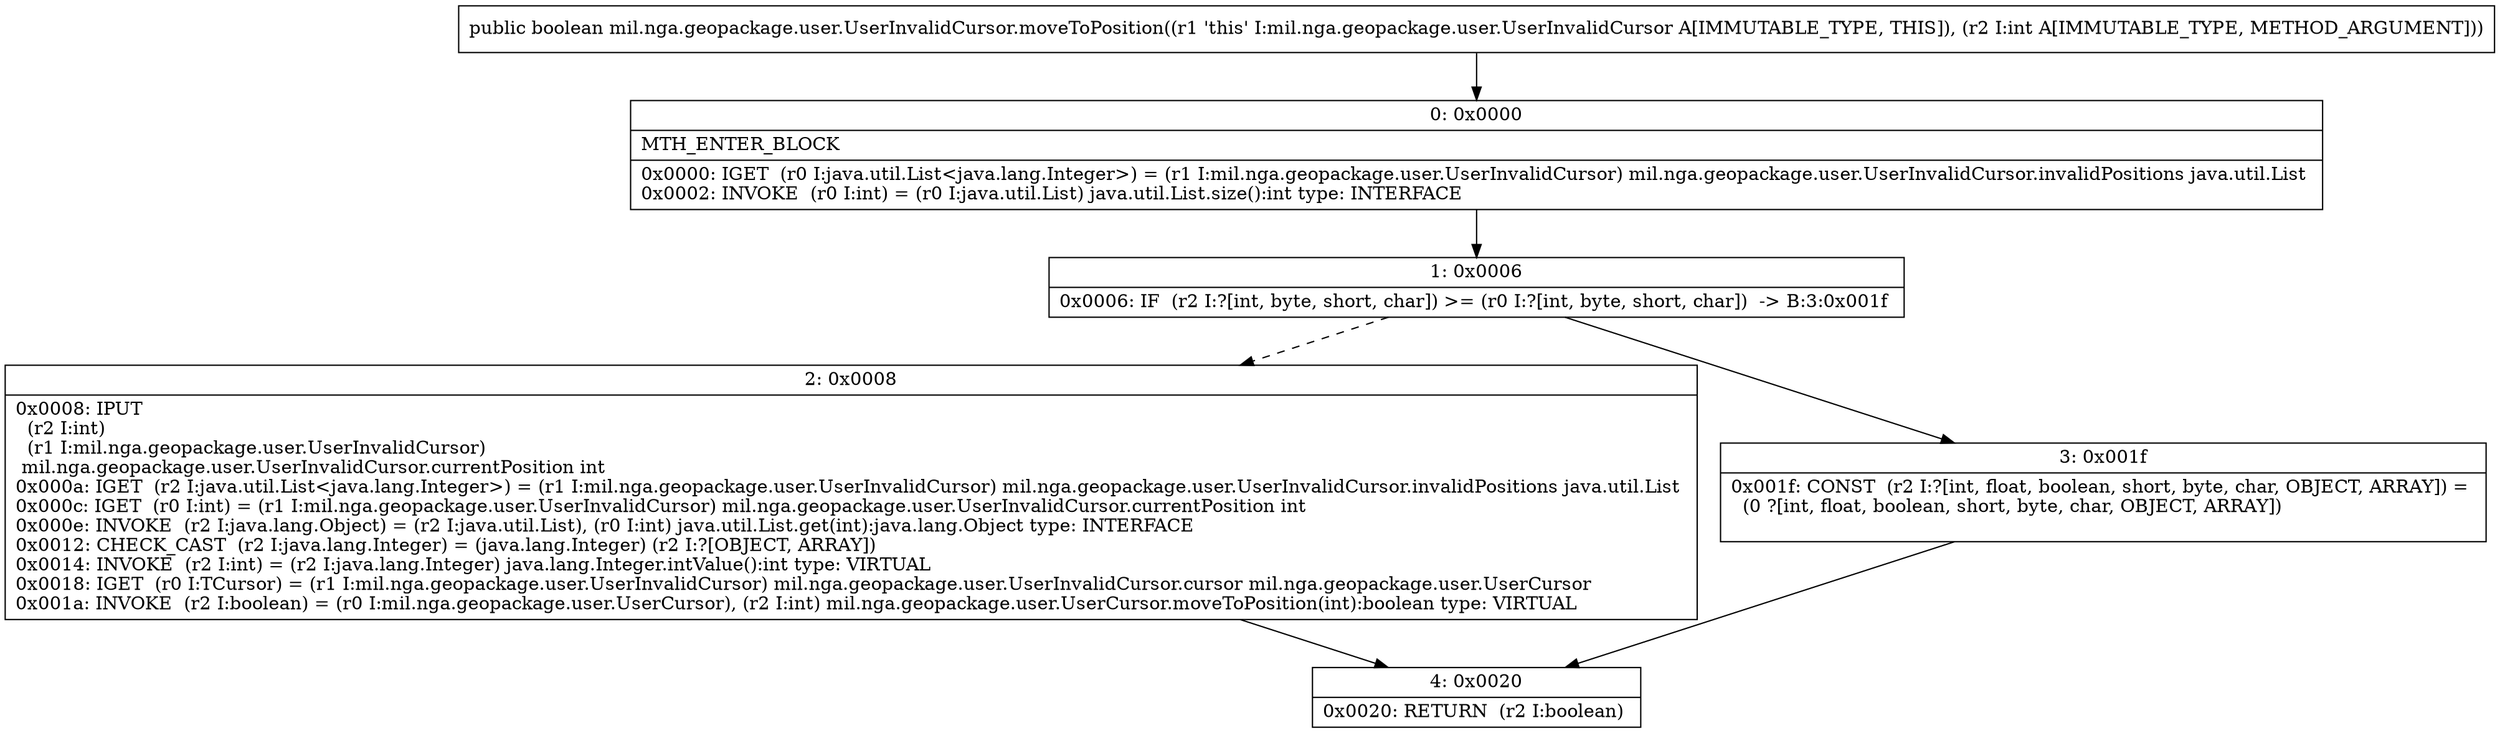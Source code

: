 digraph "CFG formil.nga.geopackage.user.UserInvalidCursor.moveToPosition(I)Z" {
Node_0 [shape=record,label="{0\:\ 0x0000|MTH_ENTER_BLOCK\l|0x0000: IGET  (r0 I:java.util.List\<java.lang.Integer\>) = (r1 I:mil.nga.geopackage.user.UserInvalidCursor) mil.nga.geopackage.user.UserInvalidCursor.invalidPositions java.util.List \l0x0002: INVOKE  (r0 I:int) = (r0 I:java.util.List) java.util.List.size():int type: INTERFACE \l}"];
Node_1 [shape=record,label="{1\:\ 0x0006|0x0006: IF  (r2 I:?[int, byte, short, char]) \>= (r0 I:?[int, byte, short, char])  \-\> B:3:0x001f \l}"];
Node_2 [shape=record,label="{2\:\ 0x0008|0x0008: IPUT  \l  (r2 I:int)\l  (r1 I:mil.nga.geopackage.user.UserInvalidCursor)\l mil.nga.geopackage.user.UserInvalidCursor.currentPosition int \l0x000a: IGET  (r2 I:java.util.List\<java.lang.Integer\>) = (r1 I:mil.nga.geopackage.user.UserInvalidCursor) mil.nga.geopackage.user.UserInvalidCursor.invalidPositions java.util.List \l0x000c: IGET  (r0 I:int) = (r1 I:mil.nga.geopackage.user.UserInvalidCursor) mil.nga.geopackage.user.UserInvalidCursor.currentPosition int \l0x000e: INVOKE  (r2 I:java.lang.Object) = (r2 I:java.util.List), (r0 I:int) java.util.List.get(int):java.lang.Object type: INTERFACE \l0x0012: CHECK_CAST  (r2 I:java.lang.Integer) = (java.lang.Integer) (r2 I:?[OBJECT, ARRAY]) \l0x0014: INVOKE  (r2 I:int) = (r2 I:java.lang.Integer) java.lang.Integer.intValue():int type: VIRTUAL \l0x0018: IGET  (r0 I:TCursor) = (r1 I:mil.nga.geopackage.user.UserInvalidCursor) mil.nga.geopackage.user.UserInvalidCursor.cursor mil.nga.geopackage.user.UserCursor \l0x001a: INVOKE  (r2 I:boolean) = (r0 I:mil.nga.geopackage.user.UserCursor), (r2 I:int) mil.nga.geopackage.user.UserCursor.moveToPosition(int):boolean type: VIRTUAL \l}"];
Node_3 [shape=record,label="{3\:\ 0x001f|0x001f: CONST  (r2 I:?[int, float, boolean, short, byte, char, OBJECT, ARRAY]) = \l  (0 ?[int, float, boolean, short, byte, char, OBJECT, ARRAY])\l \l}"];
Node_4 [shape=record,label="{4\:\ 0x0020|0x0020: RETURN  (r2 I:boolean) \l}"];
MethodNode[shape=record,label="{public boolean mil.nga.geopackage.user.UserInvalidCursor.moveToPosition((r1 'this' I:mil.nga.geopackage.user.UserInvalidCursor A[IMMUTABLE_TYPE, THIS]), (r2 I:int A[IMMUTABLE_TYPE, METHOD_ARGUMENT])) }"];
MethodNode -> Node_0;
Node_0 -> Node_1;
Node_1 -> Node_2[style=dashed];
Node_1 -> Node_3;
Node_2 -> Node_4;
Node_3 -> Node_4;
}

